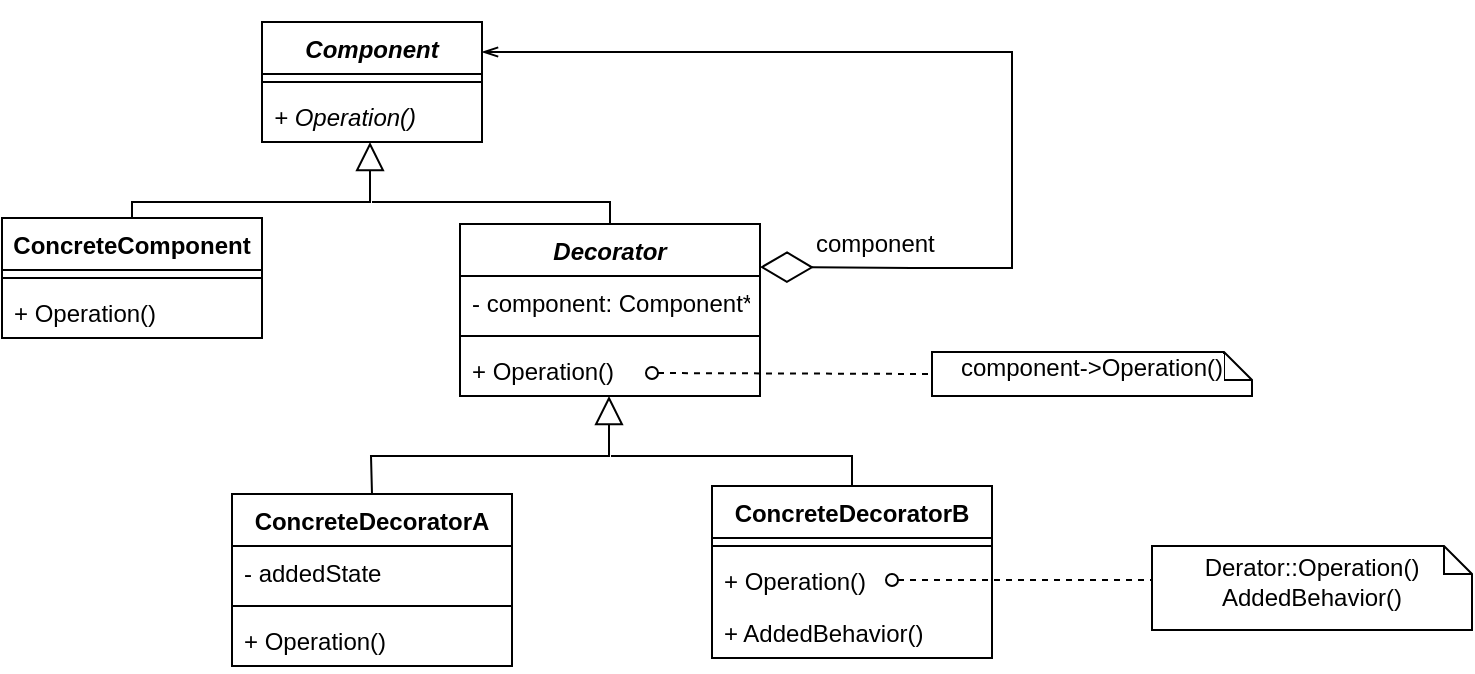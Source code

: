 <mxfile version="11.3.1" type="device" pages="1"><diagram id="co-tXqKd4FUsk6SedvZn" name="Page-1"><mxGraphModel dx="1123" dy="633" grid="1" gridSize="10" guides="1" tooltips="1" connect="1" arrows="1" fold="1" page="1" pageScale="1" pageWidth="1654" pageHeight="1169" math="0" shadow="0"><root><mxCell id="0"/><mxCell id="1" parent="0"/><mxCell id="rqLuA7GY4My4Eg13IMx--100" value="Component" style="swimlane;fontStyle=3;align=center;verticalAlign=top;childLayout=stackLayout;horizontal=1;startSize=26;horizontalStack=0;resizeParent=1;resizeParentMax=0;resizeLast=0;collapsible=1;marginBottom=0;labelBackgroundColor=#ffffff;strokeWidth=1;fillColor=none;" vertex="1" parent="1"><mxGeometry x="265" y="60" width="110" height="60" as="geometry"><mxRectangle x="270" y="41" width="90" height="26" as="alternateBounds"/></mxGeometry></mxCell><mxCell id="rqLuA7GY4My4Eg13IMx--102" value="" style="line;strokeWidth=1;fillColor=none;align=left;verticalAlign=middle;spacingTop=-1;spacingLeft=3;spacingRight=3;rotatable=0;labelPosition=right;points=[];portConstraint=eastwest;" vertex="1" parent="rqLuA7GY4My4Eg13IMx--100"><mxGeometry y="26" width="110" height="8" as="geometry"/></mxCell><mxCell id="rqLuA7GY4My4Eg13IMx--103" value="+ Operation()" style="text;strokeColor=none;fillColor=none;align=left;verticalAlign=top;spacingLeft=4;spacingRight=4;overflow=hidden;rotatable=0;points=[[0,0.5],[1,0.5]];portConstraint=eastwest;fontStyle=2" vertex="1" parent="rqLuA7GY4My4Eg13IMx--100"><mxGeometry y="34" width="110" height="26" as="geometry"/></mxCell><mxCell id="rqLuA7GY4My4Eg13IMx--104" value="ConcreteComponent" style="swimlane;fontStyle=1;align=center;verticalAlign=top;childLayout=stackLayout;horizontal=1;startSize=26;horizontalStack=0;resizeParent=1;resizeParentMax=0;resizeLast=0;collapsible=1;marginBottom=0;labelBackgroundColor=#ffffff;strokeWidth=1;fillColor=none;" vertex="1" parent="1"><mxGeometry x="135" y="158" width="130" height="60" as="geometry"/></mxCell><mxCell id="rqLuA7GY4My4Eg13IMx--105" value="" style="line;strokeWidth=1;fillColor=none;align=left;verticalAlign=middle;spacingTop=-1;spacingLeft=3;spacingRight=3;rotatable=0;labelPosition=right;points=[];portConstraint=eastwest;" vertex="1" parent="rqLuA7GY4My4Eg13IMx--104"><mxGeometry y="26" width="130" height="8" as="geometry"/></mxCell><mxCell id="rqLuA7GY4My4Eg13IMx--106" value="+ Operation()" style="text;strokeColor=none;fillColor=none;align=left;verticalAlign=top;spacingLeft=4;spacingRight=4;overflow=hidden;rotatable=0;points=[[0,0.5],[1,0.5]];portConstraint=eastwest;fontStyle=0" vertex="1" parent="rqLuA7GY4My4Eg13IMx--104"><mxGeometry y="34" width="130" height="26" as="geometry"/></mxCell><mxCell id="rqLuA7GY4My4Eg13IMx--130" style="rounded=0;orthogonalLoop=1;jettySize=auto;html=1;exitX=0.5;exitY=0;exitDx=0;exitDy=0;startArrow=none;startFill=0;endArrow=none;endFill=0;" edge="1" parent="1" source="rqLuA7GY4My4Eg13IMx--114"><mxGeometry relative="1" as="geometry"><mxPoint x="320" y="150" as="targetPoint"/><Array as="points"><mxPoint x="439" y="150"/></Array></mxGeometry></mxCell><mxCell id="rqLuA7GY4My4Eg13IMx--114" value="Decorator" style="swimlane;fontStyle=3;align=center;verticalAlign=top;childLayout=stackLayout;horizontal=1;startSize=26;horizontalStack=0;resizeParent=1;resizeParentMax=0;resizeLast=0;collapsible=1;marginBottom=0;labelBackgroundColor=#ffffff;strokeWidth=1;fillColor=none;" vertex="1" parent="1"><mxGeometry x="364" y="161" width="150" height="86" as="geometry"/></mxCell><mxCell id="rqLuA7GY4My4Eg13IMx--115" value="- component: Component*" style="text;strokeColor=none;fillColor=none;align=left;verticalAlign=top;spacingLeft=4;spacingRight=4;overflow=hidden;rotatable=0;points=[[0,0.5],[1,0.5]];portConstraint=eastwest;" vertex="1" parent="rqLuA7GY4My4Eg13IMx--114"><mxGeometry y="26" width="150" height="26" as="geometry"/></mxCell><mxCell id="rqLuA7GY4My4Eg13IMx--116" value="" style="line;strokeWidth=1;fillColor=none;align=left;verticalAlign=middle;spacingTop=-1;spacingLeft=3;spacingRight=3;rotatable=0;labelPosition=right;points=[];portConstraint=eastwest;" vertex="1" parent="rqLuA7GY4My4Eg13IMx--114"><mxGeometry y="52" width="150" height="8" as="geometry"/></mxCell><mxCell id="rqLuA7GY4My4Eg13IMx--117" value="+ Operation()" style="text;strokeColor=none;fillColor=none;align=left;verticalAlign=top;spacingLeft=4;spacingRight=4;overflow=hidden;rotatable=0;points=[[0,0.5],[1,0.5]];portConstraint=eastwest;" vertex="1" parent="rqLuA7GY4My4Eg13IMx--114"><mxGeometry y="60" width="150" height="26" as="geometry"/></mxCell><mxCell id="rqLuA7GY4My4Eg13IMx--118" value="ConcreteDecoratorA" style="swimlane;fontStyle=1;align=center;verticalAlign=top;childLayout=stackLayout;horizontal=1;startSize=26;horizontalStack=0;resizeParent=1;resizeParentMax=0;resizeLast=0;collapsible=1;marginBottom=0;labelBackgroundColor=#ffffff;strokeWidth=1;fillColor=none;" vertex="1" parent="1"><mxGeometry x="250" y="296" width="140" height="86" as="geometry"/></mxCell><mxCell id="rqLuA7GY4My4Eg13IMx--119" value="- addedState" style="text;strokeColor=none;fillColor=none;align=left;verticalAlign=top;spacingLeft=4;spacingRight=4;overflow=hidden;rotatable=0;points=[[0,0.5],[1,0.5]];portConstraint=eastwest;" vertex="1" parent="rqLuA7GY4My4Eg13IMx--118"><mxGeometry y="26" width="140" height="26" as="geometry"/></mxCell><mxCell id="rqLuA7GY4My4Eg13IMx--120" value="" style="line;strokeWidth=1;fillColor=none;align=left;verticalAlign=middle;spacingTop=-1;spacingLeft=3;spacingRight=3;rotatable=0;labelPosition=right;points=[];portConstraint=eastwest;" vertex="1" parent="rqLuA7GY4My4Eg13IMx--118"><mxGeometry y="52" width="140" height="8" as="geometry"/></mxCell><mxCell id="rqLuA7GY4My4Eg13IMx--121" value="+ Operation()" style="text;strokeColor=none;fillColor=none;align=left;verticalAlign=top;spacingLeft=4;spacingRight=4;overflow=hidden;rotatable=0;points=[[0,0.5],[1,0.5]];portConstraint=eastwest;" vertex="1" parent="rqLuA7GY4My4Eg13IMx--118"><mxGeometry y="60" width="140" height="26" as="geometry"/></mxCell><mxCell id="rqLuA7GY4My4Eg13IMx--122" value="ConcreteDecoratorB" style="swimlane;fontStyle=1;align=center;verticalAlign=top;childLayout=stackLayout;horizontal=1;startSize=26;horizontalStack=0;resizeParent=1;resizeParentMax=0;resizeLast=0;collapsible=1;marginBottom=0;labelBackgroundColor=#ffffff;strokeWidth=1;fillColor=none;" vertex="1" parent="1"><mxGeometry x="490" y="292" width="140" height="86" as="geometry"/></mxCell><mxCell id="rqLuA7GY4My4Eg13IMx--124" value="" style="line;strokeWidth=1;fillColor=none;align=left;verticalAlign=middle;spacingTop=-1;spacingLeft=3;spacingRight=3;rotatable=0;labelPosition=right;points=[];portConstraint=eastwest;" vertex="1" parent="rqLuA7GY4My4Eg13IMx--122"><mxGeometry y="26" width="140" height="8" as="geometry"/></mxCell><mxCell id="rqLuA7GY4My4Eg13IMx--125" value="+ Operation()" style="text;strokeColor=none;fillColor=none;align=left;verticalAlign=top;spacingLeft=4;spacingRight=4;overflow=hidden;rotatable=0;points=[[0,0.5],[1,0.5]];portConstraint=eastwest;" vertex="1" parent="rqLuA7GY4My4Eg13IMx--122"><mxGeometry y="34" width="140" height="26" as="geometry"/></mxCell><mxCell id="rqLuA7GY4My4Eg13IMx--126" value="+ AddedBehavior()" style="text;strokeColor=none;fillColor=none;align=left;verticalAlign=top;spacingLeft=4;spacingRight=4;overflow=hidden;rotatable=0;points=[[0,0.5],[1,0.5]];portConstraint=eastwest;" vertex="1" parent="rqLuA7GY4My4Eg13IMx--122"><mxGeometry y="60" width="140" height="26" as="geometry"/></mxCell><mxCell id="rqLuA7GY4My4Eg13IMx--128" value="" style="endArrow=block;endFill=0;endSize=12;html=1;exitX=0.5;exitY=0;exitDx=0;exitDy=0;rounded=0;" edge="1" parent="1" source="rqLuA7GY4My4Eg13IMx--104"><mxGeometry width="160" relative="1" as="geometry"><mxPoint x="319" y="206" as="sourcePoint"/><mxPoint x="319" y="120" as="targetPoint"/><Array as="points"><mxPoint x="200" y="150"/><mxPoint x="260" y="150"/><mxPoint x="319" y="150"/><mxPoint x="319" y="136"/></Array></mxGeometry></mxCell><mxCell id="rqLuA7GY4My4Eg13IMx--131" style="rounded=0;orthogonalLoop=1;jettySize=auto;html=1;exitX=0.5;exitY=0;exitDx=0;exitDy=0;startArrow=none;startFill=0;endArrow=none;endFill=0;" edge="1" parent="1" source="rqLuA7GY4My4Eg13IMx--122"><mxGeometry relative="1" as="geometry"><mxPoint x="439.5" y="277" as="targetPoint"/><mxPoint x="558.5" y="288" as="sourcePoint"/><Array as="points"><mxPoint x="560" y="277"/></Array></mxGeometry></mxCell><mxCell id="rqLuA7GY4My4Eg13IMx--132" value="" style="endArrow=block;endFill=0;endSize=12;html=1;exitX=0.5;exitY=0;exitDx=0;exitDy=0;rounded=0;" edge="1" parent="1" source="rqLuA7GY4My4Eg13IMx--118"><mxGeometry width="160" relative="1" as="geometry"><mxPoint x="319.5" y="285" as="sourcePoint"/><mxPoint x="438.5" y="247" as="targetPoint"/><Array as="points"><mxPoint x="319.5" y="277"/><mxPoint x="379.5" y="277"/><mxPoint x="438.5" y="277"/><mxPoint x="438.5" y="263"/></Array></mxGeometry></mxCell><mxCell id="rqLuA7GY4My4Eg13IMx--135" value="component-&amp;gt;Operation()" style="shape=note;whiteSpace=wrap;html=1;size=14;verticalAlign=middle;align=center;spacingTop=-6;labelBackgroundColor=#ffffff;strokeWidth=1;fillColor=none;labelPosition=center;verticalLabelPosition=middle;" vertex="1" parent="1"><mxGeometry x="600" y="225" width="160" height="22" as="geometry"/></mxCell><mxCell id="rqLuA7GY4My4Eg13IMx--136" value="" style="endArrow=none;dashed=1;endFill=0;endSize=12;html=1;startArrow=oval;startFill=0;" edge="1" parent="1"><mxGeometry width="160" relative="1" as="geometry"><mxPoint x="460" y="235.5" as="sourcePoint"/><mxPoint x="600" y="236" as="targetPoint"/></mxGeometry></mxCell><mxCell id="rqLuA7GY4My4Eg13IMx--137" value="" style="endArrow=diamondThin;endFill=0;endSize=24;html=1;startArrow=openThin;startFill=0;exitX=1;exitY=0.25;exitDx=0;exitDy=0;entryX=1;entryY=0.25;entryDx=0;entryDy=0;rounded=0;" edge="1" parent="1" source="rqLuA7GY4My4Eg13IMx--100" target="rqLuA7GY4My4Eg13IMx--114"><mxGeometry width="160" relative="1" as="geometry"><mxPoint x="540" y="157.5" as="sourcePoint"/><mxPoint x="700" y="157.5" as="targetPoint"/><Array as="points"><mxPoint x="590" y="75"/><mxPoint x="640" y="75"/><mxPoint x="640" y="130"/><mxPoint x="640" y="183"/><mxPoint x="590" y="183"/></Array></mxGeometry></mxCell><mxCell id="rqLuA7GY4My4Eg13IMx--139" value="component" style="text;html=1;resizable=0;points=[];autosize=1;align=left;verticalAlign=top;spacingTop=-4;" vertex="1" parent="1"><mxGeometry x="540" y="161" width="70" height="20" as="geometry"/></mxCell><mxCell id="rqLuA7GY4My4Eg13IMx--140" value="Derator::Operation()&lt;br&gt;AddedBehavior()" style="shape=note;whiteSpace=wrap;html=1;size=14;verticalAlign=middle;align=center;spacingTop=-6;labelBackgroundColor=#ffffff;strokeWidth=1;fillColor=none;labelPosition=center;verticalLabelPosition=middle;" vertex="1" parent="1"><mxGeometry x="710" y="322" width="160" height="42" as="geometry"/></mxCell><mxCell id="rqLuA7GY4My4Eg13IMx--141" value="" style="endArrow=none;dashed=1;endFill=0;endSize=12;html=1;startArrow=oval;startFill=0;" edge="1" parent="1"><mxGeometry width="160" relative="1" as="geometry"><mxPoint x="580" y="339" as="sourcePoint"/><mxPoint x="710" y="339" as="targetPoint"/></mxGeometry></mxCell></root></mxGraphModel></diagram></mxfile>